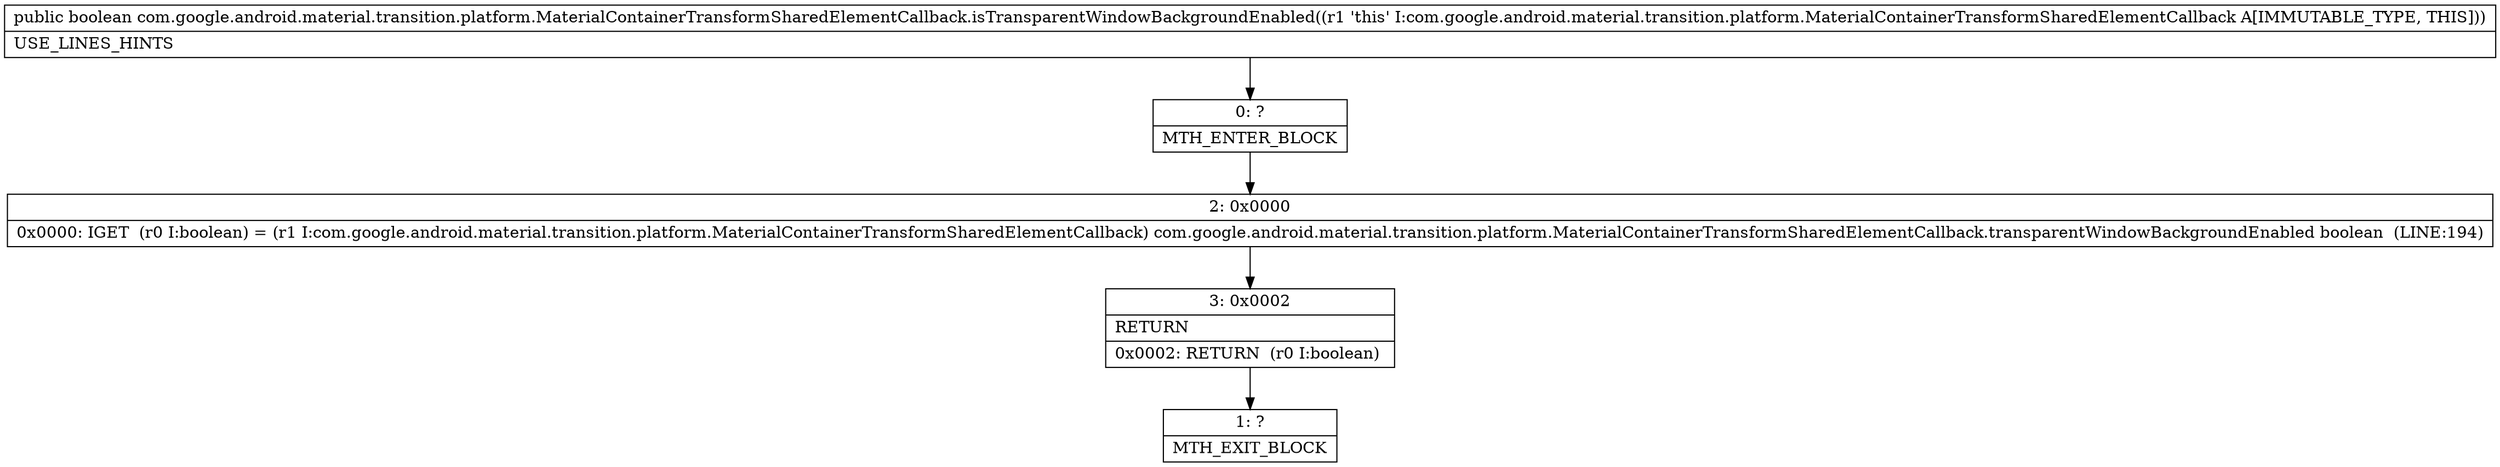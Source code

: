digraph "CFG forcom.google.android.material.transition.platform.MaterialContainerTransformSharedElementCallback.isTransparentWindowBackgroundEnabled()Z" {
Node_0 [shape=record,label="{0\:\ ?|MTH_ENTER_BLOCK\l}"];
Node_2 [shape=record,label="{2\:\ 0x0000|0x0000: IGET  (r0 I:boolean) = (r1 I:com.google.android.material.transition.platform.MaterialContainerTransformSharedElementCallback) com.google.android.material.transition.platform.MaterialContainerTransformSharedElementCallback.transparentWindowBackgroundEnabled boolean  (LINE:194)\l}"];
Node_3 [shape=record,label="{3\:\ 0x0002|RETURN\l|0x0002: RETURN  (r0 I:boolean) \l}"];
Node_1 [shape=record,label="{1\:\ ?|MTH_EXIT_BLOCK\l}"];
MethodNode[shape=record,label="{public boolean com.google.android.material.transition.platform.MaterialContainerTransformSharedElementCallback.isTransparentWindowBackgroundEnabled((r1 'this' I:com.google.android.material.transition.platform.MaterialContainerTransformSharedElementCallback A[IMMUTABLE_TYPE, THIS]))  | USE_LINES_HINTS\l}"];
MethodNode -> Node_0;Node_0 -> Node_2;
Node_2 -> Node_3;
Node_3 -> Node_1;
}

